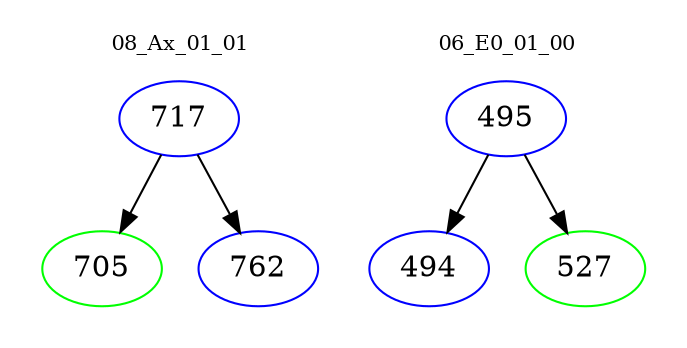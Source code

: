digraph{
subgraph cluster_0 {
color = white
label = "08_Ax_01_01";
fontsize=10;
T0_717 [label="717", color="blue"]
T0_717 -> T0_705 [color="black"]
T0_705 [label="705", color="green"]
T0_717 -> T0_762 [color="black"]
T0_762 [label="762", color="blue"]
}
subgraph cluster_1 {
color = white
label = "06_E0_01_00";
fontsize=10;
T1_495 [label="495", color="blue"]
T1_495 -> T1_494 [color="black"]
T1_494 [label="494", color="blue"]
T1_495 -> T1_527 [color="black"]
T1_527 [label="527", color="green"]
}
}
